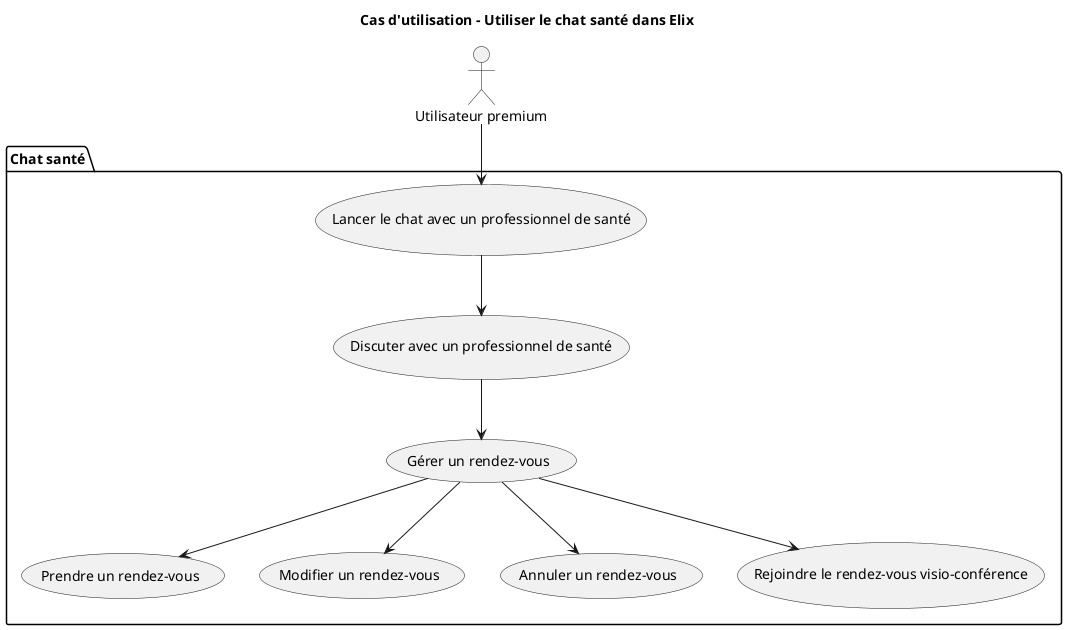 @startuml
title Cas d'utilisation - Utiliser le chat santé dans Elix

actor "Utilisateur premium" as user

package "Chat santé" {
  
  usecase "Lancer le chat avec un professionnel de santé" as UC_LancerChat
  usecase "Discuter avec un professionnel de santé" as UC_Discuter
  usecase "Gérer un rendez-vous" as UC_GererRDV
  usecase "Prendre un rendez-vous" as UC_PrdRDV
  usecase "Modifier un rendez-vous" as UC_ModRDV
  usecase "Annuler un rendez-vous" as UC_AnnRDV
  usecase "Rejoindre le rendez-vous visio-conférence" as UC_ParticiperRDV

  UC_LancerChat --> UC_Discuter
  UC_Discuter --> UC_GererRDV
  UC_GererRDV --> UC_PrdRDV
  UC_GererRDV --> UC_ModRDV
  UC_GererRDV --> UC_AnnRDV
  UC_GererRDV --> UC_ParticiperRDV
}

user --> UC_LancerChat
@enduml
